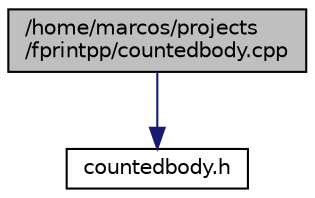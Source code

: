 digraph "/home/marcos/projects/fprintpp/countedbody.cpp"
{
  edge [fontname="Helvetica",fontsize="10",labelfontname="Helvetica",labelfontsize="10"];
  node [fontname="Helvetica",fontsize="10",shape=record];
  Node1 [label="/home/marcos/projects\l/fprintpp/countedbody.cpp",height=0.2,width=0.4,color="black", fillcolor="grey75", style="filled", fontcolor="black"];
  Node1 -> Node2 [color="midnightblue",fontsize="10",style="solid",fontname="Helvetica"];
  Node2 [label="countedbody.h",height=0.2,width=0.4,color="black", fillcolor="white", style="filled",URL="$countedbody_8h.html"];
}
